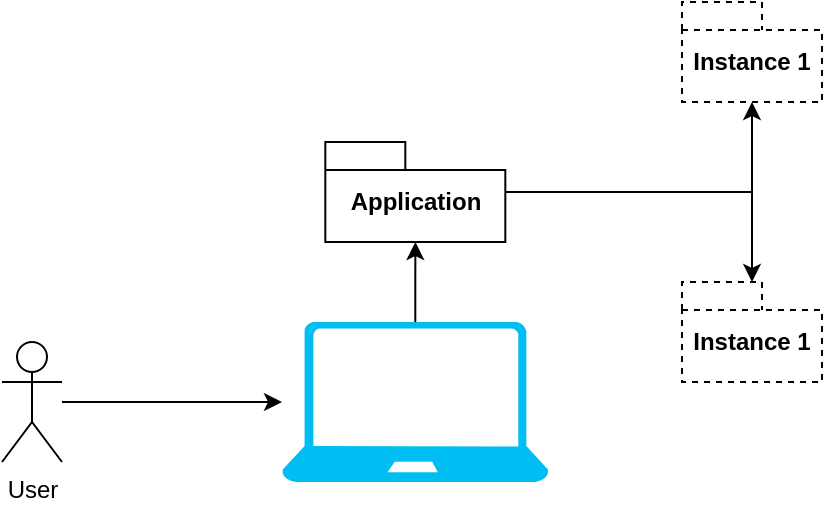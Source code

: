 <mxfile version="22.1.16" type="device" pages="5">
  <diagram name="Context" id="bhNFNjJeGuX9GsOC9ta-">
    <mxGraphModel dx="1036" dy="606" grid="1" gridSize="10" guides="1" tooltips="1" connect="1" arrows="1" fold="1" page="1" pageScale="1" pageWidth="850" pageHeight="1100" math="0" shadow="0">
      <root>
        <mxCell id="0" />
        <mxCell id="1" parent="0" />
        <mxCell id="pSl71pSTXlrzmbrMaKZo-5" style="edgeStyle=orthogonalEdgeStyle;rounded=0;orthogonalLoop=1;jettySize=auto;html=1;" parent="1" source="pSl71pSTXlrzmbrMaKZo-1" target="pSl71pSTXlrzmbrMaKZo-4" edge="1">
          <mxGeometry relative="1" as="geometry" />
        </mxCell>
        <mxCell id="pSl71pSTXlrzmbrMaKZo-1" value="" style="verticalLabelPosition=bottom;html=1;verticalAlign=top;align=center;strokeColor=none;fillColor=#00BEF2;shape=mxgraph.azure.laptop;pointerEvents=1;" parent="1" vertex="1">
          <mxGeometry x="320" y="310" width="133.33" height="80" as="geometry" />
        </mxCell>
        <mxCell id="pSl71pSTXlrzmbrMaKZo-3" style="edgeStyle=orthogonalEdgeStyle;rounded=0;orthogonalLoop=1;jettySize=auto;html=1;" parent="1" source="pSl71pSTXlrzmbrMaKZo-2" target="pSl71pSTXlrzmbrMaKZo-1" edge="1">
          <mxGeometry relative="1" as="geometry" />
        </mxCell>
        <mxCell id="pSl71pSTXlrzmbrMaKZo-2" value="User" style="shape=umlActor;verticalLabelPosition=bottom;verticalAlign=top;html=1;outlineConnect=0;" parent="1" vertex="1">
          <mxGeometry x="180" y="320" width="30" height="60" as="geometry" />
        </mxCell>
        <mxCell id="pSl71pSTXlrzmbrMaKZo-8" style="rounded=0;orthogonalLoop=1;jettySize=auto;html=1;edgeStyle=orthogonalEdgeStyle;" parent="1" source="pSl71pSTXlrzmbrMaKZo-4" target="pSl71pSTXlrzmbrMaKZo-7" edge="1">
          <mxGeometry relative="1" as="geometry" />
        </mxCell>
        <mxCell id="pSl71pSTXlrzmbrMaKZo-9" style="rounded=0;orthogonalLoop=1;jettySize=auto;html=1;edgeStyle=orthogonalEdgeStyle;" parent="1" source="pSl71pSTXlrzmbrMaKZo-4" target="pSl71pSTXlrzmbrMaKZo-6" edge="1">
          <mxGeometry relative="1" as="geometry" />
        </mxCell>
        <mxCell id="pSl71pSTXlrzmbrMaKZo-4" value="Application" style="shape=folder;fontStyle=1;spacingTop=10;tabWidth=40;tabHeight=14;tabPosition=left;html=1;whiteSpace=wrap;" parent="1" vertex="1">
          <mxGeometry x="341.66" y="220" width="90" height="50" as="geometry" />
        </mxCell>
        <mxCell id="pSl71pSTXlrzmbrMaKZo-6" value="Instance 1" style="shape=folder;fontStyle=1;spacingTop=10;tabWidth=40;tabHeight=14;tabPosition=left;html=1;whiteSpace=wrap;dashed=1;" parent="1" vertex="1">
          <mxGeometry x="520" y="150" width="70" height="50" as="geometry" />
        </mxCell>
        <mxCell id="pSl71pSTXlrzmbrMaKZo-7" value="Instance 1" style="shape=folder;fontStyle=1;spacingTop=10;tabWidth=40;tabHeight=14;tabPosition=left;html=1;whiteSpace=wrap;dashed=1;" parent="1" vertex="1">
          <mxGeometry x="520" y="290" width="70" height="50" as="geometry" />
        </mxCell>
      </root>
    </mxGraphModel>
  </diagram>
  <diagram id="YfSWPIhOiyoDC_2YbzMm" name="Container">
    <mxGraphModel dx="1036" dy="606" grid="1" gridSize="10" guides="1" tooltips="1" connect="1" arrows="1" fold="1" page="1" pageScale="1" pageWidth="850" pageHeight="1100" math="0" shadow="0">
      <root>
        <mxCell id="0" />
        <mxCell id="1" parent="0" />
        <mxCell id="eEGuNunQNPsTAg3Ger8L-2" value="Controller" style="shape=folder;fontStyle=1;spacingTop=10;tabWidth=40;tabHeight=14;tabPosition=left;html=1;whiteSpace=wrap;verticalAlign=top;" vertex="1" parent="1">
          <mxGeometry x="220" y="500" width="530" height="180" as="geometry" />
        </mxCell>
        <mxCell id="eEGuNunQNPsTAg3Ger8L-1" value="View" style="shape=folder;fontStyle=1;spacingTop=10;tabWidth=40;tabHeight=14;tabPosition=left;html=1;whiteSpace=wrap;verticalAlign=top;" vertex="1" parent="1">
          <mxGeometry x="220" y="200" width="530" height="220" as="geometry" />
        </mxCell>
        <mxCell id="TSh-TLzKYgkPssaSTzGR-6" style="edgeStyle=orthogonalEdgeStyle;rounded=0;orthogonalLoop=1;jettySize=auto;html=1;" parent="1" source="TSh-TLzKYgkPssaSTzGR-1" target="TSh-TLzKYgkPssaSTzGR-5" edge="1">
          <mxGeometry relative="1" as="geometry">
            <mxPoint x="450" y="170" as="sourcePoint" />
          </mxGeometry>
        </mxCell>
        <mxCell id="TSh-TLzKYgkPssaSTzGR-1" value="User" style="shape=umlActor;verticalLabelPosition=bottom;verticalAlign=top;html=1;" parent="1" vertex="1">
          <mxGeometry x="505" y="110" width="30" height="60" as="geometry" />
        </mxCell>
        <mxCell id="TSh-TLzKYgkPssaSTzGR-2" value="Create a &lt;br&gt;game&lt;br&gt;&amp;lt;MFC&amp;gt;" style="shape=module;align=left;spacingLeft=20;align=center;verticalAlign=middle;whiteSpace=wrap;html=1;" parent="1" vertex="1">
          <mxGeometry x="240" y="340" width="100" height="50" as="geometry" />
        </mxCell>
        <mxCell id="TSh-TLzKYgkPssaSTzGR-3" value="Join in&amp;nbsp;&lt;br&gt;a game&lt;br&gt;&amp;lt;MFC&amp;gt;" style="shape=module;align=left;spacingLeft=20;align=center;verticalAlign=middle;whiteSpace=wrap;html=1;" parent="1" vertex="1">
          <mxGeometry x="405" y="340" width="100" height="50" as="geometry" />
        </mxCell>
        <mxCell id="TSh-TLzKYgkPssaSTzGR-4" value="Play the&lt;br&gt;game&lt;br&gt;&amp;lt;MFC&amp;gt;" style="shape=module;align=left;spacingLeft=20;align=center;verticalAlign=middle;whiteSpace=wrap;html=1;" parent="1" vertex="1">
          <mxGeometry x="620" y="340" width="100" height="50" as="geometry" />
        </mxCell>
        <mxCell id="TSh-TLzKYgkPssaSTzGR-7" style="edgeStyle=orthogonalEdgeStyle;rounded=0;orthogonalLoop=1;jettySize=auto;html=1;exitX=0.5;exitY=1;exitDx=0;exitDy=0;" parent="1" source="TSh-TLzKYgkPssaSTzGR-5" target="TSh-TLzKYgkPssaSTzGR-2" edge="1">
          <mxGeometry relative="1" as="geometry" />
        </mxCell>
        <mxCell id="TSh-TLzKYgkPssaSTzGR-8" style="edgeStyle=orthogonalEdgeStyle;rounded=0;orthogonalLoop=1;jettySize=auto;html=1;exitX=0.5;exitY=1;exitDx=0;exitDy=0;" parent="1" source="TSh-TLzKYgkPssaSTzGR-5" target="TSh-TLzKYgkPssaSTzGR-3" edge="1">
          <mxGeometry relative="1" as="geometry" />
        </mxCell>
        <mxCell id="TSh-TLzKYgkPssaSTzGR-5" value="Menu&lt;br&gt;&amp;lt;MFC&amp;gt;" style="shape=module;align=left;spacingLeft=20;align=center;verticalAlign=middle;whiteSpace=wrap;html=1;" parent="1" vertex="1">
          <mxGeometry x="320" y="240" width="100" height="50" as="geometry" />
        </mxCell>
        <mxCell id="TSh-TLzKYgkPssaSTzGR-11" value="Menu Controller&lt;br&gt;&amp;lt;Static Lib&amp;gt;" style="shape=module;align=left;spacingLeft=20;align=center;verticalAlign=middle;whiteSpace=wrap;html=1;" parent="1" vertex="1">
          <mxGeometry x="300" y="540" width="100" height="50" as="geometry" />
        </mxCell>
        <mxCell id="TSh-TLzKYgkPssaSTzGR-17" style="edgeStyle=orthogonalEdgeStyle;rounded=0;orthogonalLoop=1;jettySize=auto;html=1;" parent="1" source="TSh-TLzKYgkPssaSTzGR-15" target="TSh-TLzKYgkPssaSTzGR-16" edge="1">
          <mxGeometry relative="1" as="geometry" />
        </mxCell>
        <mxCell id="TSh-TLzKYgkPssaSTzGR-15" value="Game Controller&lt;br&gt;&amp;lt;Static Lib&amp;gt;" style="shape=module;align=left;spacingLeft=20;align=center;verticalAlign=middle;whiteSpace=wrap;html=1;" parent="1" vertex="1">
          <mxGeometry x="625" y="540" width="100" height="50" as="geometry" />
        </mxCell>
        <mxCell id="TSh-TLzKYgkPssaSTzGR-16" value="Communication&lt;br&gt;Controller&lt;br&gt;&amp;lt;Namedpipe&amp;gt;" style="shape=folder;fontStyle=1;spacingTop=10;tabWidth=40;tabHeight=14;tabPosition=left;html=1;whiteSpace=wrap;" parent="1" vertex="1">
          <mxGeometry x="440" y="585" width="120" height="70" as="geometry" />
        </mxCell>
        <mxCell id="TSh-TLzKYgkPssaSTzGR-19" style="edgeStyle=orthogonalEdgeStyle;rounded=0;orthogonalLoop=1;jettySize=auto;html=1;exitX=0.5;exitY=1;exitDx=0;exitDy=0;entryX=0;entryY=0;entryDx=0;entryDy=42;entryPerimeter=0;" parent="1" source="TSh-TLzKYgkPssaSTzGR-11" target="TSh-TLzKYgkPssaSTzGR-16" edge="1">
          <mxGeometry relative="1" as="geometry" />
        </mxCell>
        <mxCell id="eEGuNunQNPsTAg3Ger8L-4" value="Model" style="shape=folder;fontStyle=1;spacingTop=10;tabWidth=40;tabHeight=14;tabPosition=left;html=1;whiteSpace=wrap;verticalAlign=top;" vertex="1" parent="1">
          <mxGeometry x="220" y="770" width="530" height="120" as="geometry" />
        </mxCell>
        <mxCell id="moxo3hwhIytLXGk88ERA-1" value="GameModel" style="shape=module;align=left;spacingLeft=20;align=center;verticalAlign=middle;whiteSpace=wrap;html=1;" vertex="1" parent="1">
          <mxGeometry x="440" y="815" width="100" height="50" as="geometry" />
        </mxCell>
        <mxCell id="moxo3hwhIytLXGk88ERA-2" value="CardsDeck&lt;br&gt;Model" style="shape=module;align=left;spacingLeft=20;align=center;verticalAlign=middle;whiteSpace=wrap;html=1;" vertex="1" parent="1">
          <mxGeometry x="590" y="815" width="100" height="50" as="geometry" />
        </mxCell>
        <mxCell id="moxo3hwhIytLXGk88ERA-3" value="CardsHand&lt;br&gt;Model" style="shape=module;align=left;spacingLeft=20;align=center;verticalAlign=middle;whiteSpace=wrap;html=1;" vertex="1" parent="1">
          <mxGeometry x="290" y="815" width="100" height="50" as="geometry" />
        </mxCell>
        <mxCell id="moxo3hwhIytLXGk88ERA-4" value="" style="shape=flexArrow;endArrow=classic;html=1;rounded=0;" edge="1" parent="1" source="eEGuNunQNPsTAg3Ger8L-1" target="eEGuNunQNPsTAg3Ger8L-2">
          <mxGeometry width="50" height="50" relative="1" as="geometry">
            <mxPoint x="340" y="460" as="sourcePoint" />
            <mxPoint x="390" y="410" as="targetPoint" />
          </mxGeometry>
        </mxCell>
        <mxCell id="moxo3hwhIytLXGk88ERA-5" value="" style="shape=flexArrow;endArrow=classic;html=1;rounded=0;" edge="1" parent="1" source="eEGuNunQNPsTAg3Ger8L-2" target="eEGuNunQNPsTAg3Ger8L-4">
          <mxGeometry width="50" height="50" relative="1" as="geometry">
            <mxPoint x="495" y="410" as="sourcePoint" />
            <mxPoint x="495" y="510" as="targetPoint" />
          </mxGeometry>
        </mxCell>
      </root>
    </mxGraphModel>
  </diagram>
  <diagram id="zh-L2nxZg5w88ODMlK2U" name="Components">
    <mxGraphModel dx="1036" dy="606" grid="1" gridSize="10" guides="1" tooltips="1" connect="1" arrows="1" fold="1" page="1" pageScale="1" pageWidth="850" pageHeight="1100" math="0" shadow="0">
      <root>
        <mxCell id="0" />
        <mxCell id="1" parent="0" />
        <mxCell id="zxal7CUO_doviroDb9Qe-3" value="Start Game" style="edgeStyle=orthogonalEdgeStyle;rounded=0;orthogonalLoop=1;jettySize=auto;html=1;endArrow=none;endFill=0;" parent="1" source="3X0PFk68VcQEjzumNDJs-1" target="8atNZQtNwdt4urBQhadw-2" edge="1">
          <mxGeometry relative="1" as="geometry" />
        </mxCell>
        <mxCell id="3X0PFk68VcQEjzumNDJs-1" value="User" style="shape=umlActor;verticalLabelPosition=bottom;verticalAlign=top;html=1;outlineConnect=0;" parent="1" vertex="1">
          <mxGeometry x="150" y="125" width="30" height="60" as="geometry" />
        </mxCell>
        <mxCell id="8atNZQtNwdt4urBQhadw-2" value="MenuView" style="shape=module;align=left;spacingLeft=20;align=center;verticalAlign=middle;whiteSpace=wrap;html=1;" parent="1" vertex="1">
          <mxGeometry x="300" y="130" width="100" height="50" as="geometry" />
        </mxCell>
        <mxCell id="sPbcfvRdjEBKs5IdZyYl-1" value="NewGame&lt;br&gt;View" style="shape=module;align=left;spacingLeft=20;align=center;verticalAlign=middle;whiteSpace=wrap;html=1;" parent="1" vertex="1">
          <mxGeometry x="375" y="30" width="100" height="50" as="geometry" />
        </mxCell>
        <mxCell id="sPbcfvRdjEBKs5IdZyYl-2" value="JoinGame&lt;br&gt;View" style="shape=module;align=left;spacingLeft=20;align=center;verticalAlign=middle;whiteSpace=wrap;html=1;" parent="1" vertex="1">
          <mxGeometry x="240" y="30" width="100" height="50" as="geometry" />
        </mxCell>
        <mxCell id="zxal7CUO_doviroDb9Qe-4" value="Menu&lt;br&gt;Controller" style="shape=module;align=left;spacingLeft=20;align=center;verticalAlign=middle;whiteSpace=wrap;html=1;" parent="1" vertex="1">
          <mxGeometry x="520" y="130" width="100" height="50" as="geometry" />
        </mxCell>
        <mxCell id="zxal7CUO_doviroDb9Qe-6" value="GameModel" style="shape=module;align=left;spacingLeft=20;align=center;verticalAlign=middle;whiteSpace=wrap;html=1;" parent="1" vertex="1">
          <mxGeometry x="730" y="130" width="100" height="50" as="geometry" />
        </mxCell>
        <mxCell id="zxal7CUO_doviroDb9Qe-14" value="" style="endArrow=diamondThin;endFill=1;endSize=24;html=1;rounded=0;" parent="1" source="sPbcfvRdjEBKs5IdZyYl-2" target="8atNZQtNwdt4urBQhadw-2" edge="1">
          <mxGeometry width="160" relative="1" as="geometry">
            <mxPoint x="340" y="130" as="sourcePoint" />
            <mxPoint x="500" y="130" as="targetPoint" />
          </mxGeometry>
        </mxCell>
        <mxCell id="zxal7CUO_doviroDb9Qe-15" value="" style="endArrow=diamondThin;endFill=1;endSize=24;html=1;rounded=0;" parent="1" source="sPbcfvRdjEBKs5IdZyYl-1" target="8atNZQtNwdt4urBQhadw-2" edge="1">
          <mxGeometry width="160" relative="1" as="geometry">
            <mxPoint x="308" y="90" as="sourcePoint" />
            <mxPoint x="343" y="140" as="targetPoint" />
          </mxGeometry>
        </mxCell>
        <mxCell id="zxal7CUO_doviroDb9Qe-17" value="Communication&lt;br&gt;Service" style="shape=module;align=left;spacingLeft=20;align=center;verticalAlign=middle;whiteSpace=wrap;html=1;" parent="1" vertex="1">
          <mxGeometry x="500" y="260" width="140" height="50" as="geometry" />
        </mxCell>
        <mxCell id="zxal7CUO_doviroDb9Qe-19" value="Play Game" style="edgeStyle=orthogonalEdgeStyle;rounded=0;orthogonalLoop=1;jettySize=auto;html=1;endArrow=none;endFill=0;" parent="1" source="zxal7CUO_doviroDb9Qe-20" target="zxal7CUO_doviroDb9Qe-21" edge="1">
          <mxGeometry relative="1" as="geometry" />
        </mxCell>
        <mxCell id="zxal7CUO_doviroDb9Qe-20" value="User" style="shape=umlActor;verticalLabelPosition=bottom;verticalAlign=top;html=1;outlineConnect=0;" parent="1" vertex="1">
          <mxGeometry x="140" y="580" width="30" height="60" as="geometry" />
        </mxCell>
        <mxCell id="zxal7CUO_doviroDb9Qe-21" value="GameView" style="shape=module;align=left;spacingLeft=20;align=center;verticalAlign=middle;whiteSpace=wrap;html=1;" parent="1" vertex="1">
          <mxGeometry x="290" y="585" width="100" height="50" as="geometry" />
        </mxCell>
        <mxCell id="zxal7CUO_doviroDb9Qe-25" value="Game&lt;br&gt;Controller" style="shape=module;align=left;spacingLeft=20;align=center;verticalAlign=middle;whiteSpace=wrap;html=1;" parent="1" vertex="1">
          <mxGeometry x="510" y="585" width="100" height="50" as="geometry" />
        </mxCell>
        <mxCell id="zxal7CUO_doviroDb9Qe-26" value="GameModel" style="shape=module;align=left;spacingLeft=20;align=center;verticalAlign=middle;whiteSpace=wrap;html=1;" parent="1" vertex="1">
          <mxGeometry x="720" y="585" width="100" height="50" as="geometry" />
        </mxCell>
        <mxCell id="zxal7CUO_doviroDb9Qe-29" value="Communication&lt;br&gt;Service" style="shape=module;align=left;spacingLeft=20;align=center;verticalAlign=middle;whiteSpace=wrap;html=1;" parent="1" vertex="1">
          <mxGeometry x="363" y="750" width="125" height="50" as="geometry" />
        </mxCell>
        <mxCell id="zxal7CUO_doviroDb9Qe-31" value="CardsDeck&lt;br&gt;Controller" style="shape=module;align=left;spacingLeft=20;align=center;verticalAlign=middle;whiteSpace=wrap;html=1;" parent="1" vertex="1">
          <mxGeometry x="510" y="750" width="100" height="50" as="geometry" />
        </mxCell>
        <mxCell id="zxal7CUO_doviroDb9Qe-33" value="CardsDeck&lt;br&gt;Model" style="shape=module;align=left;spacingLeft=20;align=center;verticalAlign=middle;whiteSpace=wrap;html=1;" parent="1" vertex="1">
          <mxGeometry x="520" y="890" width="100" height="50" as="geometry" />
        </mxCell>
        <mxCell id="zxal7CUO_doviroDb9Qe-35" value="CardsHand&lt;br&gt;Model" style="shape=module;align=left;spacingLeft=20;align=center;verticalAlign=middle;whiteSpace=wrap;html=1;" parent="1" vertex="1">
          <mxGeometry x="670" y="880" width="100" height="50" as="geometry" />
        </mxCell>
        <mxCell id="zxal7CUO_doviroDb9Qe-36" value="GameRound&lt;br&gt;Service" style="shape=module;align=left;spacingLeft=20;align=center;verticalAlign=middle;whiteSpace=wrap;html=1;" parent="1" vertex="1">
          <mxGeometry x="510" y="450" width="100" height="50" as="geometry" />
        </mxCell>
        <mxCell id="M2VrxXFNfPxE7vtYCqEa-2" value="CardsHand&lt;br&gt;Controller" style="shape=module;align=left;spacingLeft=20;align=center;verticalAlign=middle;whiteSpace=wrap;html=1;" vertex="1" parent="1">
          <mxGeometry x="650" y="750" width="100" height="50" as="geometry" />
        </mxCell>
      </root>
    </mxGraphModel>
  </diagram>
  <diagram id="y-PY5njiOL9PtVFfxd4t" name="Code">
    <mxGraphModel dx="2145" dy="758" grid="1" gridSize="10" guides="1" tooltips="1" connect="1" arrows="1" fold="1" page="1" pageScale="1" pageWidth="850" pageHeight="1100" math="0" shadow="0">
      <root>
        <mxCell id="0" />
        <mxCell id="1" parent="0" />
        <mxCell id="3PwkSRxUZHlSFnIS-Jco-7" value="Model&lt;br&gt;«abastract»" style="swimlane;fontStyle=0;childLayout=stackLayout;horizontal=1;startSize=26;fillColor=none;horizontalStack=0;resizeParent=1;resizeParentMax=0;resizeLast=0;collapsible=1;marginBottom=0;whiteSpace=wrap;html=1;" parent="1" vertex="1">
          <mxGeometry x="40" y="493" width="190" height="138" as="geometry" />
        </mxCell>
        <mxCell id="_G_kmz0bifag19VmAAJ6-11" value="# _view: View" style="text;strokeColor=none;fillColor=none;align=left;verticalAlign=top;spacingLeft=4;spacingRight=4;overflow=hidden;rotatable=0;points=[[0,0.5],[1,0.5]];portConstraint=eastwest;whiteSpace=wrap;html=1;" parent="3PwkSRxUZHlSFnIS-Jco-7" vertex="1">
          <mxGeometry y="26" width="190" height="26" as="geometry" />
        </mxCell>
        <mxCell id="_G_kmz0bifag19VmAAJ6-10" value="" style="line;strokeWidth=1;fillColor=none;align=left;verticalAlign=middle;spacingTop=-1;spacingLeft=3;spacingRight=3;rotatable=0;labelPosition=right;points=[];portConstraint=eastwest;strokeColor=inherit;" parent="3PwkSRxUZHlSFnIS-Jco-7" vertex="1">
          <mxGeometry y="52" width="190" height="8" as="geometry" />
        </mxCell>
        <mxCell id="3PwkSRxUZHlSFnIS-Jco-8" value="+ Attach(observer: View): void" style="text;strokeColor=none;fillColor=none;align=left;verticalAlign=top;spacingLeft=4;spacingRight=4;overflow=hidden;rotatable=0;points=[[0,0.5],[1,0.5]];portConstraint=eastwest;whiteSpace=wrap;html=1;" parent="3PwkSRxUZHlSFnIS-Jco-7" vertex="1">
          <mxGeometry y="60" width="190" height="26" as="geometry" />
        </mxCell>
        <mxCell id="3PwkSRxUZHlSFnIS-Jco-9" value="+ Detach(observer: View): void" style="text;strokeColor=none;fillColor=none;align=left;verticalAlign=top;spacingLeft=4;spacingRight=4;overflow=hidden;rotatable=0;points=[[0,0.5],[1,0.5]];portConstraint=eastwest;whiteSpace=wrap;html=1;" parent="3PwkSRxUZHlSFnIS-Jco-7" vertex="1">
          <mxGeometry y="86" width="190" height="26" as="geometry" />
        </mxCell>
        <mxCell id="3PwkSRxUZHlSFnIS-Jco-10" value="+ Notify(): void" style="text;strokeColor=none;fillColor=none;align=left;verticalAlign=top;spacingLeft=4;spacingRight=4;overflow=hidden;rotatable=0;points=[[0,0.5],[1,0.5]];portConstraint=eastwest;whiteSpace=wrap;html=1;" parent="3PwkSRxUZHlSFnIS-Jco-7" vertex="1">
          <mxGeometry y="112" width="190" height="26" as="geometry" />
        </mxCell>
        <mxCell id="3PwkSRxUZHlSFnIS-Jco-12" value="View&lt;br&gt;«abastract»" style="swimlane;fontStyle=0;childLayout=stackLayout;horizontal=1;startSize=26;fillColor=none;horizontalStack=0;resizeParent=1;resizeParentMax=0;resizeLast=0;collapsible=1;marginBottom=0;whiteSpace=wrap;html=1;" parent="1" vertex="1">
          <mxGeometry x="390" y="519" width="190" height="86" as="geometry" />
        </mxCell>
        <mxCell id="_G_kmz0bifag19VmAAJ6-12" value="# _controller: Controller" style="text;strokeColor=none;fillColor=none;align=left;verticalAlign=top;spacingLeft=4;spacingRight=4;overflow=hidden;rotatable=0;points=[[0,0.5],[1,0.5]];portConstraint=eastwest;whiteSpace=wrap;html=1;" parent="3PwkSRxUZHlSFnIS-Jco-12" vertex="1">
          <mxGeometry y="26" width="190" height="26" as="geometry" />
        </mxCell>
        <mxCell id="_G_kmz0bifag19VmAAJ6-13" value="" style="line;strokeWidth=1;fillColor=none;align=left;verticalAlign=middle;spacingTop=-1;spacingLeft=3;spacingRight=3;rotatable=0;labelPosition=right;points=[];portConstraint=eastwest;strokeColor=inherit;" parent="3PwkSRxUZHlSFnIS-Jco-12" vertex="1">
          <mxGeometry y="52" width="190" height="8" as="geometry" />
        </mxCell>
        <mxCell id="3PwkSRxUZHlSFnIS-Jco-13" value="+ Update(): void" style="text;strokeColor=none;fillColor=none;align=left;verticalAlign=top;spacingLeft=4;spacingRight=4;overflow=hidden;rotatable=0;points=[[0,0.5],[1,0.5]];portConstraint=eastwest;whiteSpace=wrap;html=1;" parent="3PwkSRxUZHlSFnIS-Jco-12" vertex="1">
          <mxGeometry y="60" width="190" height="26" as="geometry" />
        </mxCell>
        <mxCell id="3PwkSRxUZHlSFnIS-Jco-16" value="Update View" style="endArrow=open;endFill=1;endSize=12;html=1;rounded=0;" parent="1" source="3PwkSRxUZHlSFnIS-Jco-7" target="3PwkSRxUZHlSFnIS-Jco-12" edge="1">
          <mxGeometry width="160" relative="1" as="geometry">
            <mxPoint x="340" y="710" as="sourcePoint" />
            <mxPoint x="500" y="710" as="targetPoint" />
          </mxGeometry>
        </mxCell>
        <mxCell id="3PwkSRxUZHlSFnIS-Jco-17" value="Controller&lt;br&gt;«abastract»" style="swimlane;fontStyle=0;childLayout=stackLayout;horizontal=1;startSize=26;fillColor=none;horizontalStack=0;resizeParent=1;resizeParentMax=0;resizeLast=0;collapsible=1;marginBottom=0;whiteSpace=wrap;html=1;" parent="1" vertex="1">
          <mxGeometry x="720" y="536" width="190" height="52" as="geometry" />
        </mxCell>
        <mxCell id="3PwkSRxUZHlSFnIS-Jco-18" value="+ Execute(): void" style="text;strokeColor=none;fillColor=none;align=left;verticalAlign=top;spacingLeft=4;spacingRight=4;overflow=hidden;rotatable=0;points=[[0,0.5],[1,0.5]];portConstraint=eastwest;whiteSpace=wrap;html=1;" parent="3PwkSRxUZHlSFnIS-Jco-17" vertex="1">
          <mxGeometry y="26" width="190" height="26" as="geometry" />
        </mxCell>
        <mxCell id="3PwkSRxUZHlSFnIS-Jco-20" value="Execute Event" style="endArrow=diamondThin;endFill=0;endSize=24;html=1;rounded=0;" parent="1" source="3PwkSRxUZHlSFnIS-Jco-17" target="3PwkSRxUZHlSFnIS-Jco-12" edge="1">
          <mxGeometry width="160" relative="1" as="geometry">
            <mxPoint x="340" y="710" as="sourcePoint" />
            <mxPoint x="500" y="710" as="targetPoint" />
          </mxGeometry>
        </mxCell>
        <mxCell id="fhw6qKguCfUVbPXchhiE-1" value="MenuView" style="html=1;whiteSpace=wrap;" parent="1" vertex="1">
          <mxGeometry x="430" y="400" width="110" height="50" as="geometry" />
        </mxCell>
        <mxCell id="fhw6qKguCfUVbPXchhiE-2" value="Extends" style="endArrow=block;endSize=16;endFill=0;html=1;rounded=0;" parent="1" source="fhw6qKguCfUVbPXchhiE-1" target="3PwkSRxUZHlSFnIS-Jco-12" edge="1">
          <mxGeometry width="160" relative="1" as="geometry">
            <mxPoint x="340" y="710" as="sourcePoint" />
            <mxPoint x="500" y="710" as="targetPoint" />
          </mxGeometry>
        </mxCell>
        <mxCell id="fhw6qKguCfUVbPXchhiE-3" value="GameModel" style="html=1;whiteSpace=wrap;" parent="1" vertex="1">
          <mxGeometry x="80" y="320" width="110" height="50" as="geometry" />
        </mxCell>
        <mxCell id="gD5aUngzIBKd3LAfkTSa-1" value="Extends" style="endArrow=block;endSize=16;endFill=0;html=1;rounded=0;" parent="1" source="fhw6qKguCfUVbPXchhiE-3" target="3PwkSRxUZHlSFnIS-Jco-7" edge="1">
          <mxGeometry width="160" relative="1" as="geometry">
            <mxPoint x="495" y="700" as="sourcePoint" />
            <mxPoint x="495" y="598" as="targetPoint" />
          </mxGeometry>
        </mxCell>
        <mxCell id="gD5aUngzIBKd3LAfkTSa-2" value="" style="endArrow=open;endFill=1;endSize=12;html=1;rounded=0;" parent="1" source="fhw6qKguCfUVbPXchhiE-1" target="fhw6qKguCfUVbPXchhiE-3" edge="1">
          <mxGeometry width="160" relative="1" as="geometry">
            <mxPoint x="340" y="320" as="sourcePoint" />
            <mxPoint x="500" y="320" as="targetPoint" />
          </mxGeometry>
        </mxCell>
        <mxCell id="gD5aUngzIBKd3LAfkTSa-3" value="MenuController" style="html=1;whiteSpace=wrap;" parent="1" vertex="1">
          <mxGeometry x="760" y="320" width="110" height="50" as="geometry" />
        </mxCell>
        <mxCell id="gD5aUngzIBKd3LAfkTSa-4" value="Update Model" style="endArrow=open;endFill=1;endSize=12;html=1;rounded=0;" parent="1" source="gD5aUngzIBKd3LAfkTSa-3" target="fhw6qKguCfUVbPXchhiE-3" edge="1">
          <mxGeometry width="160" relative="1" as="geometry">
            <mxPoint x="340" y="320" as="sourcePoint" />
            <mxPoint x="500" y="320" as="targetPoint" />
          </mxGeometry>
        </mxCell>
        <mxCell id="gD5aUngzIBKd3LAfkTSa-5" value="Extends" style="endArrow=block;endSize=16;endFill=0;html=1;rounded=0;" parent="1" source="gD5aUngzIBKd3LAfkTSa-3" target="3PwkSRxUZHlSFnIS-Jco-17" edge="1">
          <mxGeometry width="160" relative="1" as="geometry">
            <mxPoint x="555" y="680" as="sourcePoint" />
            <mxPoint x="555" y="598" as="targetPoint" />
          </mxGeometry>
        </mxCell>
        <mxCell id="LLP7hcogkkfE6fPHFmjw-1" value="Communication&lt;br&gt;Service&lt;br&gt;«static»" style="html=1;whiteSpace=wrap;" parent="1" vertex="1">
          <mxGeometry x="1040" y="519" width="110" height="50" as="geometry" />
        </mxCell>
        <mxCell id="UdcmSyiatZPPUXhqBmFO-1" value="Use" style="endArrow=open;endSize=12;dashed=1;html=1;rounded=0;" parent="1" source="gD5aUngzIBKd3LAfkTSa-3" target="LLP7hcogkkfE6fPHFmjw-1" edge="1">
          <mxGeometry width="160" relative="1" as="geometry">
            <mxPoint x="740" y="350" as="sourcePoint" />
            <mxPoint x="900" y="350" as="targetPoint" />
          </mxGeometry>
        </mxCell>
        <mxCell id="M22cZxoEYlP7F5pBNacU-1" value="GameView" style="html=1;whiteSpace=wrap;" parent="1" vertex="1">
          <mxGeometry x="430" y="690" width="110" height="50" as="geometry" />
        </mxCell>
        <mxCell id="M22cZxoEYlP7F5pBNacU-2" value="Extends" style="endArrow=block;endSize=16;endFill=0;html=1;rounded=0;" parent="1" source="M22cZxoEYlP7F5pBNacU-1" target="3PwkSRxUZHlSFnIS-Jco-12" edge="1">
          <mxGeometry width="160" relative="1" as="geometry">
            <mxPoint x="495" y="460" as="sourcePoint" />
            <mxPoint x="495" y="546" as="targetPoint" />
          </mxGeometry>
        </mxCell>
        <mxCell id="_G_kmz0bifag19VmAAJ6-1" value="Menu Controller vai abrir GameView" style="shape=note;whiteSpace=wrap;html=1;backgroundOutline=1;darkOpacity=0.05;size=13;fillColor=#f5f5f5;fontColor=#333333;strokeColor=#666666;" parent="1" vertex="1">
          <mxGeometry x="760" y="250" width="100" height="60" as="geometry" />
        </mxCell>
        <mxCell id="-67GQJteg1UTAuWHQDfB-1" value="GameController" style="html=1;whiteSpace=wrap;" parent="1" vertex="1">
          <mxGeometry x="890" y="740" width="110" height="50" as="geometry" />
        </mxCell>
        <mxCell id="-67GQJteg1UTAuWHQDfB-2" value="Extends" style="endArrow=block;endSize=16;endFill=0;html=1;rounded=0;" parent="1" source="-67GQJteg1UTAuWHQDfB-1" target="3PwkSRxUZHlSFnIS-Jco-17" edge="1">
          <mxGeometry width="160" relative="1" as="geometry">
            <mxPoint x="495" y="700" as="sourcePoint" />
            <mxPoint x="495" y="615" as="targetPoint" />
          </mxGeometry>
        </mxCell>
        <mxCell id="-67GQJteg1UTAuWHQDfB-3" value="GameModel" style="html=1;whiteSpace=wrap;" parent="1" vertex="1">
          <mxGeometry x="160" y="740" width="110" height="50" as="geometry" />
        </mxCell>
        <mxCell id="uiT9UXzZy-qLnOOmX24Q-1" value="CardsDeckModel" style="html=1;whiteSpace=wrap;" parent="1" vertex="1">
          <mxGeometry x="50" y="800" width="110" height="50" as="geometry" />
        </mxCell>
        <mxCell id="uiT9UXzZy-qLnOOmX24Q-2" value="CardsHandModel" style="html=1;whiteSpace=wrap;" parent="1" vertex="1">
          <mxGeometry x="-60" y="870" width="110" height="50" as="geometry" />
        </mxCell>
        <mxCell id="uiT9UXzZy-qLnOOmX24Q-3" value="Extends" style="endArrow=block;endSize=16;endFill=0;html=1;rounded=0;" parent="1" source="uiT9UXzZy-qLnOOmX24Q-2" target="3PwkSRxUZHlSFnIS-Jco-7" edge="1">
          <mxGeometry width="160" relative="1" as="geometry">
            <mxPoint x="495" y="700" as="sourcePoint" />
            <mxPoint x="495" y="615" as="targetPoint" />
          </mxGeometry>
        </mxCell>
        <mxCell id="uiT9UXzZy-qLnOOmX24Q-4" value="Extends" style="endArrow=block;endSize=16;endFill=0;html=1;rounded=0;" parent="1" source="uiT9UXzZy-qLnOOmX24Q-1" target="3PwkSRxUZHlSFnIS-Jco-7" edge="1">
          <mxGeometry width="160" relative="1" as="geometry">
            <mxPoint x="17" y="880" as="sourcePoint" />
            <mxPoint x="193" y="503" as="targetPoint" />
          </mxGeometry>
        </mxCell>
        <mxCell id="uiT9UXzZy-qLnOOmX24Q-5" value="Extends" style="endArrow=block;endSize=16;endFill=0;html=1;rounded=0;" parent="1" source="-67GQJteg1UTAuWHQDfB-3" target="3PwkSRxUZHlSFnIS-Jco-7" edge="1">
          <mxGeometry width="160" relative="1" as="geometry">
            <mxPoint x="118" y="810" as="sourcePoint" />
            <mxPoint x="137" y="641" as="targetPoint" />
          </mxGeometry>
        </mxCell>
        <mxCell id="dGFLs2pXWuz_4kTNkPo_-1" value="CardsDeck&lt;br&gt;Controller" style="html=1;whiteSpace=wrap;" parent="1" vertex="1">
          <mxGeometry x="780" y="800" width="110" height="50" as="geometry" />
        </mxCell>
        <mxCell id="5MX5fSQBiE4emy9LXv4X-1" value="CardsHand&lt;br&gt;Controller" style="html=1;whiteSpace=wrap;" parent="1" vertex="1">
          <mxGeometry x="670" y="870" width="110" height="50" as="geometry" />
        </mxCell>
        <mxCell id="G_Em-X0D_XDzFX3RnVdt-1" value="Extends" style="endArrow=block;endSize=16;endFill=0;html=1;rounded=0;" parent="1" source="dGFLs2pXWuz_4kTNkPo_-1" target="3PwkSRxUZHlSFnIS-Jco-17" edge="1">
          <mxGeometry width="160" relative="1" as="geometry">
            <mxPoint x="755" y="750" as="sourcePoint" />
            <mxPoint x="815" y="598" as="targetPoint" />
          </mxGeometry>
        </mxCell>
        <mxCell id="G_Em-X0D_XDzFX3RnVdt-2" value="Extends" style="endArrow=block;endSize=16;endFill=0;html=1;rounded=0;" parent="1" source="5MX5fSQBiE4emy9LXv4X-1" target="3PwkSRxUZHlSFnIS-Jco-17" edge="1">
          <mxGeometry width="160" relative="1" as="geometry">
            <mxPoint x="852" y="810" as="sourcePoint" />
            <mxPoint x="828" y="598" as="targetPoint" />
          </mxGeometry>
        </mxCell>
        <mxCell id="xEy0sz6QFoDKtQL4clgj-1" value="Update Model" style="endArrow=open;endFill=1;endSize=12;html=1;rounded=0;" parent="1" source="-67GQJteg1UTAuWHQDfB-1" target="-67GQJteg1UTAuWHQDfB-3" edge="1">
          <mxGeometry width="160" relative="1" as="geometry">
            <mxPoint x="770" y="355" as="sourcePoint" />
            <mxPoint x="200" y="355" as="targetPoint" />
          </mxGeometry>
        </mxCell>
        <mxCell id="xEy0sz6QFoDKtQL4clgj-2" value="Update Model" style="endArrow=open;endFill=1;endSize=12;html=1;rounded=0;" parent="1" source="dGFLs2pXWuz_4kTNkPo_-1" target="uiT9UXzZy-qLnOOmX24Q-1" edge="1">
          <mxGeometry width="160" relative="1" as="geometry">
            <mxPoint x="690" y="775" as="sourcePoint" />
            <mxPoint x="280" y="775" as="targetPoint" />
          </mxGeometry>
        </mxCell>
        <mxCell id="xEy0sz6QFoDKtQL4clgj-3" value="Update Model" style="endArrow=open;endFill=1;endSize=12;html=1;rounded=0;" parent="1" source="5MX5fSQBiE4emy9LXv4X-1" target="uiT9UXzZy-qLnOOmX24Q-2" edge="1">
          <mxGeometry width="160" relative="1" as="geometry">
            <mxPoint x="800" y="835" as="sourcePoint" />
            <mxPoint x="170" y="835" as="targetPoint" />
          </mxGeometry>
        </mxCell>
        <mxCell id="xEy0sz6QFoDKtQL4clgj-4" value="Use" style="endArrow=open;endSize=12;dashed=1;html=1;rounded=0;" parent="1" source="-67GQJteg1UTAuWHQDfB-1" target="LLP7hcogkkfE6fPHFmjw-1" edge="1">
          <mxGeometry width="160" relative="1" as="geometry">
            <mxPoint x="880" y="378" as="sourcePoint" />
            <mxPoint x="1010" y="432" as="targetPoint" />
          </mxGeometry>
        </mxCell>
        <mxCell id="eo2tmGjgIroqgGuJcDji-1" value="GameRound&lt;br&gt;Service&lt;br&gt;«singleton»" style="html=1;whiteSpace=wrap;" parent="1" vertex="1">
          <mxGeometry x="1040" y="900" width="110" height="50" as="geometry" />
        </mxCell>
        <mxCell id="eo2tmGjgIroqgGuJcDji-3" value="Use" style="endArrow=open;endSize=12;dashed=1;html=1;rounded=0;" parent="1" source="dGFLs2pXWuz_4kTNkPo_-1" target="eo2tmGjgIroqgGuJcDji-1" edge="1">
          <mxGeometry width="160" relative="1" as="geometry">
            <mxPoint x="786" y="750" as="sourcePoint" />
            <mxPoint x="1064" y="579" as="targetPoint" />
          </mxGeometry>
        </mxCell>
        <mxCell id="eo2tmGjgIroqgGuJcDji-4" value="Use" style="endArrow=open;endSize=12;dashed=1;html=1;rounded=0;" parent="1" source="5MX5fSQBiE4emy9LXv4X-1" target="eo2tmGjgIroqgGuJcDji-1" edge="1">
          <mxGeometry width="160" relative="1" as="geometry">
            <mxPoint x="910" y="824" as="sourcePoint" />
            <mxPoint x="1050" y="796" as="targetPoint" />
          </mxGeometry>
        </mxCell>
        <mxCell id="eo2tmGjgIroqgGuJcDji-5" value="Use" style="endArrow=open;endSize=12;dashed=1;html=1;rounded=0;entryX=0.5;entryY=0;entryDx=0;entryDy=0;" parent="1" source="-67GQJteg1UTAuWHQDfB-1" target="eo2tmGjgIroqgGuJcDji-1" edge="1">
          <mxGeometry width="160" relative="1" as="geometry">
            <mxPoint x="994" y="880" as="sourcePoint" />
            <mxPoint x="1076" y="810" as="targetPoint" />
          </mxGeometry>
        </mxCell>
      </root>
    </mxGraphModel>
  </diagram>
  <diagram id="BflxGvxW9XrFc1uVktrr" name="Storyboard">
    <mxGraphModel dx="1884" dy="1102" grid="1" gridSize="10" guides="1" tooltips="1" connect="1" arrows="1" fold="1" page="1" pageScale="1" pageWidth="850" pageHeight="1100" math="0" shadow="0">
      <root>
        <mxCell id="0" />
        <mxCell id="1" parent="0" />
        <mxCell id="QzbzCh1JcNhv7qR3zZlz-1" value="The Truco" style="swimlane;whiteSpace=wrap;html=1;" parent="1" vertex="1">
          <mxGeometry x="60" y="220" width="200" height="180" as="geometry" />
        </mxCell>
        <mxCell id="QzbzCh1JcNhv7qR3zZlz-3" value="Join Game" style="rounded=1;whiteSpace=wrap;html=1;" parent="QzbzCh1JcNhv7qR3zZlz-1" vertex="1">
          <mxGeometry x="40" y="125" width="120" height="30" as="geometry" />
        </mxCell>
        <mxCell id="QzbzCh1JcNhv7qR3zZlz-2" value="New Game" style="rounded=1;whiteSpace=wrap;html=1;" parent="QzbzCh1JcNhv7qR3zZlz-1" vertex="1">
          <mxGeometry x="40" y="75" width="120" height="30" as="geometry" />
        </mxCell>
        <mxCell id="J30Tlzh9oBrIrdgIi5qK-4" value="&lt;p style=&quot;line-height: 70%;&quot;&gt;type an nickname&lt;/p&gt;" style="rounded=0;whiteSpace=wrap;html=1;" parent="QzbzCh1JcNhv7qR3zZlz-1" vertex="1">
          <mxGeometry x="15" y="40" width="170" height="20" as="geometry" />
        </mxCell>
        <mxCell id="QzbzCh1JcNhv7qR3zZlz-14" style="edgeStyle=orthogonalEdgeStyle;rounded=0;orthogonalLoop=1;jettySize=auto;html=1;exitX=1;exitY=0.5;exitDx=0;exitDy=0;entryX=0;entryY=0.5;entryDx=0;entryDy=0;fillColor=#ffe6cc;strokeColor=#d79b00;" parent="1" source="QzbzCh1JcNhv7qR3zZlz-2" target="QzbzCh1JcNhv7qR3zZlz-4" edge="1">
          <mxGeometry relative="1" as="geometry" />
        </mxCell>
        <mxCell id="QzbzCh1JcNhv7qR3zZlz-21" style="edgeStyle=orthogonalEdgeStyle;rounded=0;orthogonalLoop=1;jettySize=auto;html=1;exitX=1;exitY=0.5;exitDx=0;exitDy=0;entryX=0;entryY=0.5;entryDx=0;entryDy=0;fillColor=#ffe6cc;strokeColor=#d79b00;" parent="1" source="QzbzCh1JcNhv7qR3zZlz-4" target="QzbzCh1JcNhv7qR3zZlz-16" edge="1">
          <mxGeometry relative="1" as="geometry" />
        </mxCell>
        <mxCell id="QzbzCh1JcNhv7qR3zZlz-4" value="The Truco" style="swimlane;whiteSpace=wrap;html=1;" parent="1" vertex="1">
          <mxGeometry x="380" y="100" width="200" height="200" as="geometry" />
        </mxCell>
        <mxCell id="QzbzCh1JcNhv7qR3zZlz-5" value="xYr489" style="text;html=1;strokeColor=none;fillColor=none;align=center;verticalAlign=middle;whiteSpace=wrap;rounded=0;fontSize=28;" parent="QzbzCh1JcNhv7qR3zZlz-4" vertex="1">
          <mxGeometry x="40" y="70" width="110" height="30" as="geometry" />
        </mxCell>
        <mxCell id="QzbzCh1JcNhv7qR3zZlz-6" value="Share this code with a player:" style="text;html=1;strokeColor=none;fillColor=none;align=center;verticalAlign=middle;whiteSpace=wrap;rounded=0;" parent="QzbzCh1JcNhv7qR3zZlz-4" vertex="1">
          <mxGeometry x="10" y="40" width="180" height="30" as="geometry" />
        </mxCell>
        <mxCell id="QzbzCh1JcNhv7qR3zZlz-7" value="Waiting connection..." style="text;html=1;strokeColor=none;fillColor=none;align=center;verticalAlign=middle;whiteSpace=wrap;rounded=0;" parent="QzbzCh1JcNhv7qR3zZlz-4" vertex="1">
          <mxGeometry x="10" y="130" width="180" height="30" as="geometry" />
        </mxCell>
        <mxCell id="QzbzCh1JcNhv7qR3zZlz-22" style="edgeStyle=orthogonalEdgeStyle;rounded=0;orthogonalLoop=1;jettySize=auto;html=1;exitX=1;exitY=0.5;exitDx=0;exitDy=0;entryX=0;entryY=0.5;entryDx=0;entryDy=0;fillColor=#ffe6cc;strokeColor=#d79b00;" parent="1" source="QzbzCh1JcNhv7qR3zZlz-8" target="QzbzCh1JcNhv7qR3zZlz-16" edge="1">
          <mxGeometry relative="1" as="geometry">
            <mxPoint x="620" y="390" as="targetPoint" />
          </mxGeometry>
        </mxCell>
        <mxCell id="QzbzCh1JcNhv7qR3zZlz-8" value="Game Code" style="swimlane;whiteSpace=wrap;html=1;" parent="1" vertex="1">
          <mxGeometry x="380" y="370" width="200" height="170" as="geometry" />
        </mxCell>
        <mxCell id="QzbzCh1JcNhv7qR3zZlz-10" value="Type the game code:" style="text;html=1;strokeColor=none;fillColor=none;align=center;verticalAlign=middle;whiteSpace=wrap;rounded=0;" parent="QzbzCh1JcNhv7qR3zZlz-8" vertex="1">
          <mxGeometry x="10" y="40" width="180" height="30" as="geometry" />
        </mxCell>
        <mxCell id="QzbzCh1JcNhv7qR3zZlz-12" value="xYr489" style="rounded=0;whiteSpace=wrap;html=1;fontSize=24;opacity=50;" parent="QzbzCh1JcNhv7qR3zZlz-8" vertex="1">
          <mxGeometry x="20" y="70" width="160" height="40" as="geometry" />
        </mxCell>
        <mxCell id="QzbzCh1JcNhv7qR3zZlz-13" value="Join" style="rounded=1;whiteSpace=wrap;html=1;" parent="QzbzCh1JcNhv7qR3zZlz-8" vertex="1">
          <mxGeometry x="55" y="120" width="90" height="30" as="geometry" />
        </mxCell>
        <mxCell id="QzbzCh1JcNhv7qR3zZlz-15" style="edgeStyle=orthogonalEdgeStyle;rounded=0;orthogonalLoop=1;jettySize=auto;html=1;exitX=1;exitY=0.5;exitDx=0;exitDy=0;entryX=0;entryY=0.5;entryDx=0;entryDy=0;fillColor=#ffe6cc;strokeColor=#d79b00;" parent="1" source="QzbzCh1JcNhv7qR3zZlz-3" target="QzbzCh1JcNhv7qR3zZlz-8" edge="1">
          <mxGeometry relative="1" as="geometry" />
        </mxCell>
        <mxCell id="QzbzCh1JcNhv7qR3zZlz-16" value="The Truco" style="swimlane;whiteSpace=wrap;html=1;" parent="1" vertex="1">
          <mxGeometry x="650" y="130" width="590" height="410" as="geometry" />
        </mxCell>
        <mxCell id="J30Tlzh9oBrIrdgIi5qK-1" value="" style="rounded=0;whiteSpace=wrap;html=1;" parent="QzbzCh1JcNhv7qR3zZlz-16" vertex="1">
          <mxGeometry x="10" y="30" width="120" height="60" as="geometry" />
        </mxCell>
        <mxCell id="J30Tlzh9oBrIrdgIi5qK-2" value="You:" style="text;html=1;strokeColor=none;fillColor=none;align=center;verticalAlign=middle;whiteSpace=wrap;rounded=0;" parent="QzbzCh1JcNhv7qR3zZlz-16" vertex="1">
          <mxGeometry x="10" y="38" width="50" height="20" as="geometry" />
        </mxCell>
        <mxCell id="J30Tlzh9oBrIrdgIi5qK-3" value="He:" style="text;html=1;strokeColor=none;fillColor=none;align=center;verticalAlign=middle;whiteSpace=wrap;rounded=0;" parent="QzbzCh1JcNhv7qR3zZlz-16" vertex="1">
          <mxGeometry x="10" y="61" width="50" height="20" as="geometry" />
        </mxCell>
        <mxCell id="J30Tlzh9oBrIrdgIi5qK-7" value="" style="html=1;verticalLabelPosition=bottom;labelBackgroundColor=#ffffff;verticalAlign=top;shadow=0;dashed=0;strokeWidth=2;shape=mxgraph.ios7.misc.select;fillColor=#0080f0;strokeColor=#ffffff;sketch=0;" parent="QzbzCh1JcNhv7qR3zZlz-16" vertex="1">
          <mxGeometry x="50" y="42" width="12" height="12" as="geometry" />
        </mxCell>
        <mxCell id="J30Tlzh9oBrIrdgIi5qK-8" value="" style="html=1;verticalLabelPosition=bottom;labelBackgroundColor=#ffffff;verticalAlign=top;shadow=0;dashed=0;strokeWidth=2;shape=mxgraph.ios7.misc.select;fillColor=#0080f0;strokeColor=#ffffff;sketch=0;" parent="QzbzCh1JcNhv7qR3zZlz-16" vertex="1">
          <mxGeometry x="70" y="42" width="12" height="12" as="geometry" />
        </mxCell>
        <mxCell id="J30Tlzh9oBrIrdgIi5qK-10" value="" style="html=1;verticalLabelPosition=bottom;labelBackgroundColor=#ffffff;verticalAlign=top;shadow=0;dashed=0;strokeWidth=2;shape=mxgraph.ios7.misc.select;fillColor=#0080f0;strokeColor=#ffffff;sketch=0;" parent="QzbzCh1JcNhv7qR3zZlz-16" vertex="1">
          <mxGeometry x="50" y="65" width="12" height="12" as="geometry" />
        </mxCell>
        <mxCell id="J30Tlzh9oBrIrdgIi5qK-12" value="" style="ellipse;whiteSpace=wrap;html=1;aspect=fixed;" parent="QzbzCh1JcNhv7qR3zZlz-16" vertex="1">
          <mxGeometry x="90" y="42" width="12" height="12" as="geometry" />
        </mxCell>
        <mxCell id="J30Tlzh9oBrIrdgIi5qK-13" value="" style="ellipse;whiteSpace=wrap;html=1;aspect=fixed;" parent="QzbzCh1JcNhv7qR3zZlz-16" vertex="1">
          <mxGeometry x="70" y="65" width="12" height="12" as="geometry" />
        </mxCell>
        <mxCell id="J30Tlzh9oBrIrdgIi5qK-14" value="" style="ellipse;whiteSpace=wrap;html=1;aspect=fixed;" parent="QzbzCh1JcNhv7qR3zZlz-16" vertex="1">
          <mxGeometry x="90" y="65" width="12" height="12" as="geometry" />
        </mxCell>
        <mxCell id="J30Tlzh9oBrIrdgIi5qK-15" value="5" style="text;html=1;strokeColor=none;fillColor=none;align=center;verticalAlign=middle;whiteSpace=wrap;rounded=0;" parent="QzbzCh1JcNhv7qR3zZlz-16" vertex="1">
          <mxGeometry x="110" y="39.5" width="10" height="17" as="geometry" />
        </mxCell>
        <mxCell id="J30Tlzh9oBrIrdgIi5qK-17" value="5" style="text;html=1;strokeColor=none;fillColor=none;align=center;verticalAlign=middle;whiteSpace=wrap;rounded=0;" parent="QzbzCh1JcNhv7qR3zZlz-16" vertex="1">
          <mxGeometry x="110" y="62.5" width="10" height="17" as="geometry" />
        </mxCell>
        <mxCell id="J30Tlzh9oBrIrdgIi5qK-18" value="Truco" style="rounded=1;whiteSpace=wrap;html=1;fillColor=#f8cecc;strokeColor=#b85450;" parent="QzbzCh1JcNhv7qR3zZlz-16" vertex="1">
          <mxGeometry x="490" y="175" width="90" height="45" as="geometry" />
        </mxCell>
        <mxCell id="J30Tlzh9oBrIrdgIi5qK-19" value="&lt;div&gt;Your cards hand&lt;/div&gt;&lt;div&gt;(Uncovered)&lt;/div&gt;" style="rounded=0;whiteSpace=wrap;html=1;rotation=-90;" parent="QzbzCh1JcNhv7qR3zZlz-16" vertex="1">
          <mxGeometry x="130" y="300" width="120" height="80" as="geometry" />
        </mxCell>
        <mxCell id="J30Tlzh9oBrIrdgIi5qK-22" value="&lt;div&gt;His cards hand&lt;/div&gt;&lt;div&gt;(Covered)&lt;/div&gt;" style="rounded=0;whiteSpace=wrap;html=1;rotation=-90;" parent="QzbzCh1JcNhv7qR3zZlz-16" vertex="1">
          <mxGeometry x="175" y="38" width="80" height="60" as="geometry" />
        </mxCell>
        <mxCell id="J30Tlzh9oBrIrdgIi5qK-23" value="&lt;div&gt;His cards hand&lt;/div&gt;&lt;div&gt;(Covered)&lt;/div&gt;" style="rounded=0;whiteSpace=wrap;html=1;rotation=-90;" parent="QzbzCh1JcNhv7qR3zZlz-16" vertex="1">
          <mxGeometry x="240" y="38" width="80" height="60" as="geometry" />
        </mxCell>
        <mxCell id="J30Tlzh9oBrIrdgIi5qK-24" value="&lt;div&gt;His cards hand&lt;/div&gt;&lt;div&gt;(Covered)&lt;/div&gt;" style="rounded=0;whiteSpace=wrap;html=1;rotation=-90;" parent="QzbzCh1JcNhv7qR3zZlz-16" vertex="1">
          <mxGeometry x="305" y="38" width="80" height="60" as="geometry" />
        </mxCell>
        <mxCell id="J30Tlzh9oBrIrdgIi5qK-25" value="&lt;div&gt;Your cards hand&lt;/div&gt;&lt;div&gt;(Uncovered)&lt;/div&gt;" style="rounded=0;whiteSpace=wrap;html=1;rotation=-90;" parent="QzbzCh1JcNhv7qR3zZlz-16" vertex="1">
          <mxGeometry x="220" y="300" width="120" height="80" as="geometry" />
        </mxCell>
        <mxCell id="J30Tlzh9oBrIrdgIi5qK-26" value="&lt;div&gt;Your cards hand&lt;/div&gt;&lt;div&gt;(Uncovered)&lt;/div&gt;" style="rounded=0;whiteSpace=wrap;html=1;rotation=-90;" parent="QzbzCh1JcNhv7qR3zZlz-16" vertex="1">
          <mxGeometry x="310" y="300" width="120" height="80" as="geometry" />
        </mxCell>
        <mxCell id="J30Tlzh9oBrIrdgIi5qK-28" value="" style="rounded=0;whiteSpace=wrap;html=1;" parent="QzbzCh1JcNhv7qR3zZlz-16" vertex="1">
          <mxGeometry x="21" y="130" width="70" height="100" as="geometry" />
        </mxCell>
        <mxCell id="Fz_whxjSnTYJ74-iF2e_-1" value="" style="rounded=0;whiteSpace=wrap;html=1;" parent="QzbzCh1JcNhv7qR3zZlz-16" vertex="1">
          <mxGeometry x="31" y="140" width="70" height="100" as="geometry" />
        </mxCell>
        <mxCell id="Fz_whxjSnTYJ74-iF2e_-2" value="Cards&amp;nbsp;&lt;br&gt;Deck" style="rounded=0;whiteSpace=wrap;html=1;" parent="QzbzCh1JcNhv7qR3zZlz-16" vertex="1">
          <mxGeometry x="41" y="150" width="70" height="100" as="geometry" />
        </mxCell>
        <mxCell id="Fz_whxjSnTYJ74-iF2e_-3" value="Played cards" style="rounded=0;whiteSpace=wrap;html=1;rotation=-90;" parent="QzbzCh1JcNhv7qR3zZlz-16" vertex="1">
          <mxGeometry x="200" y="140" width="49.17" height="39.17" as="geometry" />
        </mxCell>
        <mxCell id="Fz_whxjSnTYJ74-iF2e_-4" value="Played cards" style="rounded=0;whiteSpace=wrap;html=1;rotation=-90;" parent="QzbzCh1JcNhv7qR3zZlz-16" vertex="1">
          <mxGeometry x="305" y="210.83" width="49.17" height="39.17" as="geometry" />
        </mxCell>
        <mxCell id="Fz_whxjSnTYJ74-iF2e_-6" value="The Truco" style="swimlane;whiteSpace=wrap;html=1;rounded=1;" parent="1" vertex="1">
          <mxGeometry x="650" y="650" width="590" height="410" as="geometry" />
        </mxCell>
        <mxCell id="Fz_whxjSnTYJ74-iF2e_-7" value="" style="rounded=0;whiteSpace=wrap;html=1;opacity=20;" parent="Fz_whxjSnTYJ74-iF2e_-6" vertex="1">
          <mxGeometry x="10" y="30" width="120" height="60" as="geometry" />
        </mxCell>
        <mxCell id="Fz_whxjSnTYJ74-iF2e_-8" value="You:" style="text;html=1;strokeColor=none;fillColor=none;align=center;verticalAlign=middle;whiteSpace=wrap;rounded=0;opacity=20;" parent="Fz_whxjSnTYJ74-iF2e_-6" vertex="1">
          <mxGeometry x="10" y="38" width="50" height="20" as="geometry" />
        </mxCell>
        <mxCell id="Fz_whxjSnTYJ74-iF2e_-9" value="He:" style="text;html=1;strokeColor=none;fillColor=none;align=center;verticalAlign=middle;whiteSpace=wrap;rounded=0;opacity=20;" parent="Fz_whxjSnTYJ74-iF2e_-6" vertex="1">
          <mxGeometry x="10" y="61" width="50" height="20" as="geometry" />
        </mxCell>
        <mxCell id="Fz_whxjSnTYJ74-iF2e_-10" value="" style="html=1;verticalLabelPosition=bottom;labelBackgroundColor=#ffffff;verticalAlign=top;shadow=0;dashed=0;strokeWidth=2;shape=mxgraph.ios7.misc.select;fillColor=#0080f0;strokeColor=#ffffff;sketch=0;opacity=20;" parent="Fz_whxjSnTYJ74-iF2e_-6" vertex="1">
          <mxGeometry x="50" y="42" width="12" height="12" as="geometry" />
        </mxCell>
        <mxCell id="Fz_whxjSnTYJ74-iF2e_-11" value="" style="html=1;verticalLabelPosition=bottom;labelBackgroundColor=#ffffff;verticalAlign=top;shadow=0;dashed=0;strokeWidth=2;shape=mxgraph.ios7.misc.select;fillColor=#0080f0;strokeColor=#ffffff;sketch=0;opacity=20;" parent="Fz_whxjSnTYJ74-iF2e_-6" vertex="1">
          <mxGeometry x="70" y="42" width="12" height="12" as="geometry" />
        </mxCell>
        <mxCell id="Fz_whxjSnTYJ74-iF2e_-12" value="" style="html=1;verticalLabelPosition=bottom;labelBackgroundColor=#ffffff;verticalAlign=top;shadow=0;dashed=0;strokeWidth=2;shape=mxgraph.ios7.misc.select;fillColor=#0080f0;strokeColor=#ffffff;sketch=0;opacity=20;" parent="Fz_whxjSnTYJ74-iF2e_-6" vertex="1">
          <mxGeometry x="50" y="65" width="12" height="12" as="geometry" />
        </mxCell>
        <mxCell id="Fz_whxjSnTYJ74-iF2e_-13" value="" style="ellipse;whiteSpace=wrap;html=1;aspect=fixed;opacity=20;" parent="Fz_whxjSnTYJ74-iF2e_-6" vertex="1">
          <mxGeometry x="90" y="42" width="12" height="12" as="geometry" />
        </mxCell>
        <mxCell id="Fz_whxjSnTYJ74-iF2e_-14" value="" style="ellipse;whiteSpace=wrap;html=1;aspect=fixed;opacity=20;" parent="Fz_whxjSnTYJ74-iF2e_-6" vertex="1">
          <mxGeometry x="70" y="65" width="12" height="12" as="geometry" />
        </mxCell>
        <mxCell id="Fz_whxjSnTYJ74-iF2e_-15" value="" style="ellipse;whiteSpace=wrap;html=1;aspect=fixed;opacity=20;" parent="Fz_whxjSnTYJ74-iF2e_-6" vertex="1">
          <mxGeometry x="90" y="65" width="12" height="12" as="geometry" />
        </mxCell>
        <mxCell id="Fz_whxjSnTYJ74-iF2e_-16" value="5" style="text;html=1;strokeColor=none;fillColor=none;align=center;verticalAlign=middle;whiteSpace=wrap;rounded=0;opacity=20;" parent="Fz_whxjSnTYJ74-iF2e_-6" vertex="1">
          <mxGeometry x="110" y="39.5" width="10" height="17" as="geometry" />
        </mxCell>
        <mxCell id="Fz_whxjSnTYJ74-iF2e_-17" value="5" style="text;html=1;strokeColor=none;fillColor=none;align=center;verticalAlign=middle;whiteSpace=wrap;rounded=0;opacity=20;" parent="Fz_whxjSnTYJ74-iF2e_-6" vertex="1">
          <mxGeometry x="110" y="62.5" width="10" height="17" as="geometry" />
        </mxCell>
        <mxCell id="Fz_whxjSnTYJ74-iF2e_-18" value="Truco" style="rounded=1;whiteSpace=wrap;html=1;fillColor=#f8cecc;strokeColor=#b85450;opacity=20;" parent="Fz_whxjSnTYJ74-iF2e_-6" vertex="1">
          <mxGeometry x="490" y="175" width="90" height="45" as="geometry" />
        </mxCell>
        <mxCell id="Fz_whxjSnTYJ74-iF2e_-19" value="&lt;div&gt;Your cards hand&lt;/div&gt;&lt;div&gt;(Uncovered)&lt;/div&gt;" style="rounded=0;whiteSpace=wrap;html=1;rotation=-90;opacity=20;" parent="Fz_whxjSnTYJ74-iF2e_-6" vertex="1">
          <mxGeometry x="130" y="300" width="120" height="80" as="geometry" />
        </mxCell>
        <mxCell id="Fz_whxjSnTYJ74-iF2e_-20" value="&lt;div&gt;His cards hand&lt;/div&gt;&lt;div&gt;(Covered)&lt;/div&gt;" style="rounded=0;whiteSpace=wrap;html=1;rotation=-90;opacity=20;" parent="Fz_whxjSnTYJ74-iF2e_-6" vertex="1">
          <mxGeometry x="175" y="38" width="80" height="60" as="geometry" />
        </mxCell>
        <mxCell id="Fz_whxjSnTYJ74-iF2e_-21" value="&lt;div&gt;His cards hand&lt;/div&gt;&lt;div&gt;(Covered)&lt;/div&gt;" style="rounded=0;whiteSpace=wrap;html=1;rotation=-90;opacity=20;" parent="Fz_whxjSnTYJ74-iF2e_-6" vertex="1">
          <mxGeometry x="240" y="38" width="80" height="60" as="geometry" />
        </mxCell>
        <mxCell id="Fz_whxjSnTYJ74-iF2e_-22" value="&lt;div&gt;His cards hand&lt;/div&gt;&lt;div&gt;(Covered)&lt;/div&gt;" style="rounded=0;whiteSpace=wrap;html=1;rotation=-90;opacity=20;" parent="Fz_whxjSnTYJ74-iF2e_-6" vertex="1">
          <mxGeometry x="305" y="38" width="80" height="60" as="geometry" />
        </mxCell>
        <mxCell id="Fz_whxjSnTYJ74-iF2e_-23" value="&lt;div&gt;Your cards hand&lt;/div&gt;&lt;div&gt;(Uncovered)&lt;/div&gt;" style="rounded=0;whiteSpace=wrap;html=1;rotation=-90;opacity=20;" parent="Fz_whxjSnTYJ74-iF2e_-6" vertex="1">
          <mxGeometry x="220" y="300" width="120" height="80" as="geometry" />
        </mxCell>
        <mxCell id="Fz_whxjSnTYJ74-iF2e_-24" value="&lt;div&gt;Your cards hand&lt;/div&gt;&lt;div&gt;(Uncovered)&lt;/div&gt;" style="rounded=0;whiteSpace=wrap;html=1;rotation=-90;opacity=20;" parent="Fz_whxjSnTYJ74-iF2e_-6" vertex="1">
          <mxGeometry x="310" y="300" width="120" height="80" as="geometry" />
        </mxCell>
        <mxCell id="Fz_whxjSnTYJ74-iF2e_-25" value="" style="rounded=0;whiteSpace=wrap;html=1;opacity=20;" parent="Fz_whxjSnTYJ74-iF2e_-6" vertex="1">
          <mxGeometry x="21" y="130" width="70" height="100" as="geometry" />
        </mxCell>
        <mxCell id="Fz_whxjSnTYJ74-iF2e_-26" value="" style="rounded=0;whiteSpace=wrap;html=1;opacity=20;" parent="Fz_whxjSnTYJ74-iF2e_-6" vertex="1">
          <mxGeometry x="31" y="140" width="70" height="100" as="geometry" />
        </mxCell>
        <mxCell id="Fz_whxjSnTYJ74-iF2e_-27" value="Cards&amp;nbsp;&lt;br&gt;Deck" style="rounded=0;whiteSpace=wrap;html=1;opacity=20;" parent="Fz_whxjSnTYJ74-iF2e_-6" vertex="1">
          <mxGeometry x="41" y="150" width="70" height="100" as="geometry" />
        </mxCell>
        <mxCell id="Fz_whxjSnTYJ74-iF2e_-28" value="Played cards" style="rounded=0;whiteSpace=wrap;html=1;rotation=-90;opacity=20;" parent="Fz_whxjSnTYJ74-iF2e_-6" vertex="1">
          <mxGeometry x="200" y="140" width="49.17" height="39.17" as="geometry" />
        </mxCell>
        <mxCell id="Fz_whxjSnTYJ74-iF2e_-29" value="Played cards" style="rounded=0;whiteSpace=wrap;html=1;rotation=-90;opacity=20;" parent="Fz_whxjSnTYJ74-iF2e_-6" vertex="1">
          <mxGeometry x="305" y="210.83" width="49.17" height="39.17" as="geometry" />
        </mxCell>
        <mxCell id="Fz_whxjSnTYJ74-iF2e_-31" value="You Win/&lt;br style=&quot;font-size: 48px;&quot;&gt;You Loose" style="text;html=1;strokeColor=none;fillColor=none;align=center;verticalAlign=middle;whiteSpace=wrap;rounded=0;fontStyle=1;fontSize=48;" parent="Fz_whxjSnTYJ74-iF2e_-6" vertex="1">
          <mxGeometry x="111" y="125" width="330" height="160" as="geometry" />
        </mxCell>
        <mxCell id="Fz_whxjSnTYJ74-iF2e_-32" value="" style="shape=flexArrow;endArrow=classic;html=1;rounded=0;" parent="1" edge="1">
          <mxGeometry width="50" height="50" relative="1" as="geometry">
            <mxPoint x="930" y="550" as="sourcePoint" />
            <mxPoint x="930" y="640" as="targetPoint" />
          </mxGeometry>
        </mxCell>
      </root>
    </mxGraphModel>
  </diagram>
</mxfile>
